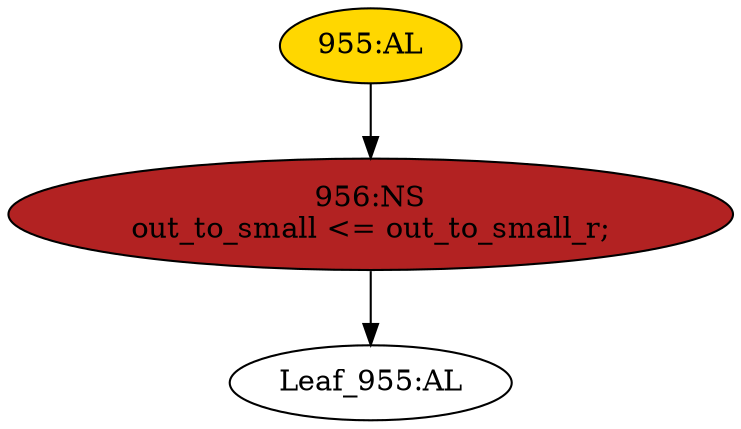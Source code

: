 strict digraph "" {
	node [label="\N"];
	"956:NS"	 [ast="<pyverilog.vparser.ast.NonblockingSubstitution object at 0x7fae5e12ba90>",
		fillcolor=firebrick,
		label="956:NS
out_to_small <= out_to_small_r;",
		statements="[<pyverilog.vparser.ast.NonblockingSubstitution object at 0x7fae5e12ba90>]",
		style=filled,
		typ=NonblockingSubstitution];
	"Leaf_955:AL"	 [def_var="['out_to_small']",
		label="Leaf_955:AL"];
	"956:NS" -> "Leaf_955:AL"	 [cond="[]",
		lineno=None];
	"955:AL"	 [ast="<pyverilog.vparser.ast.Always object at 0x7fae5e12bc50>",
		clk_sens=True,
		fillcolor=gold,
		label="955:AL",
		sens="['clk']",
		statements="[]",
		style=filled,
		typ=Always,
		use_var="['out_to_small_r']"];
	"955:AL" -> "956:NS"	 [cond="[]",
		lineno=None];
}
